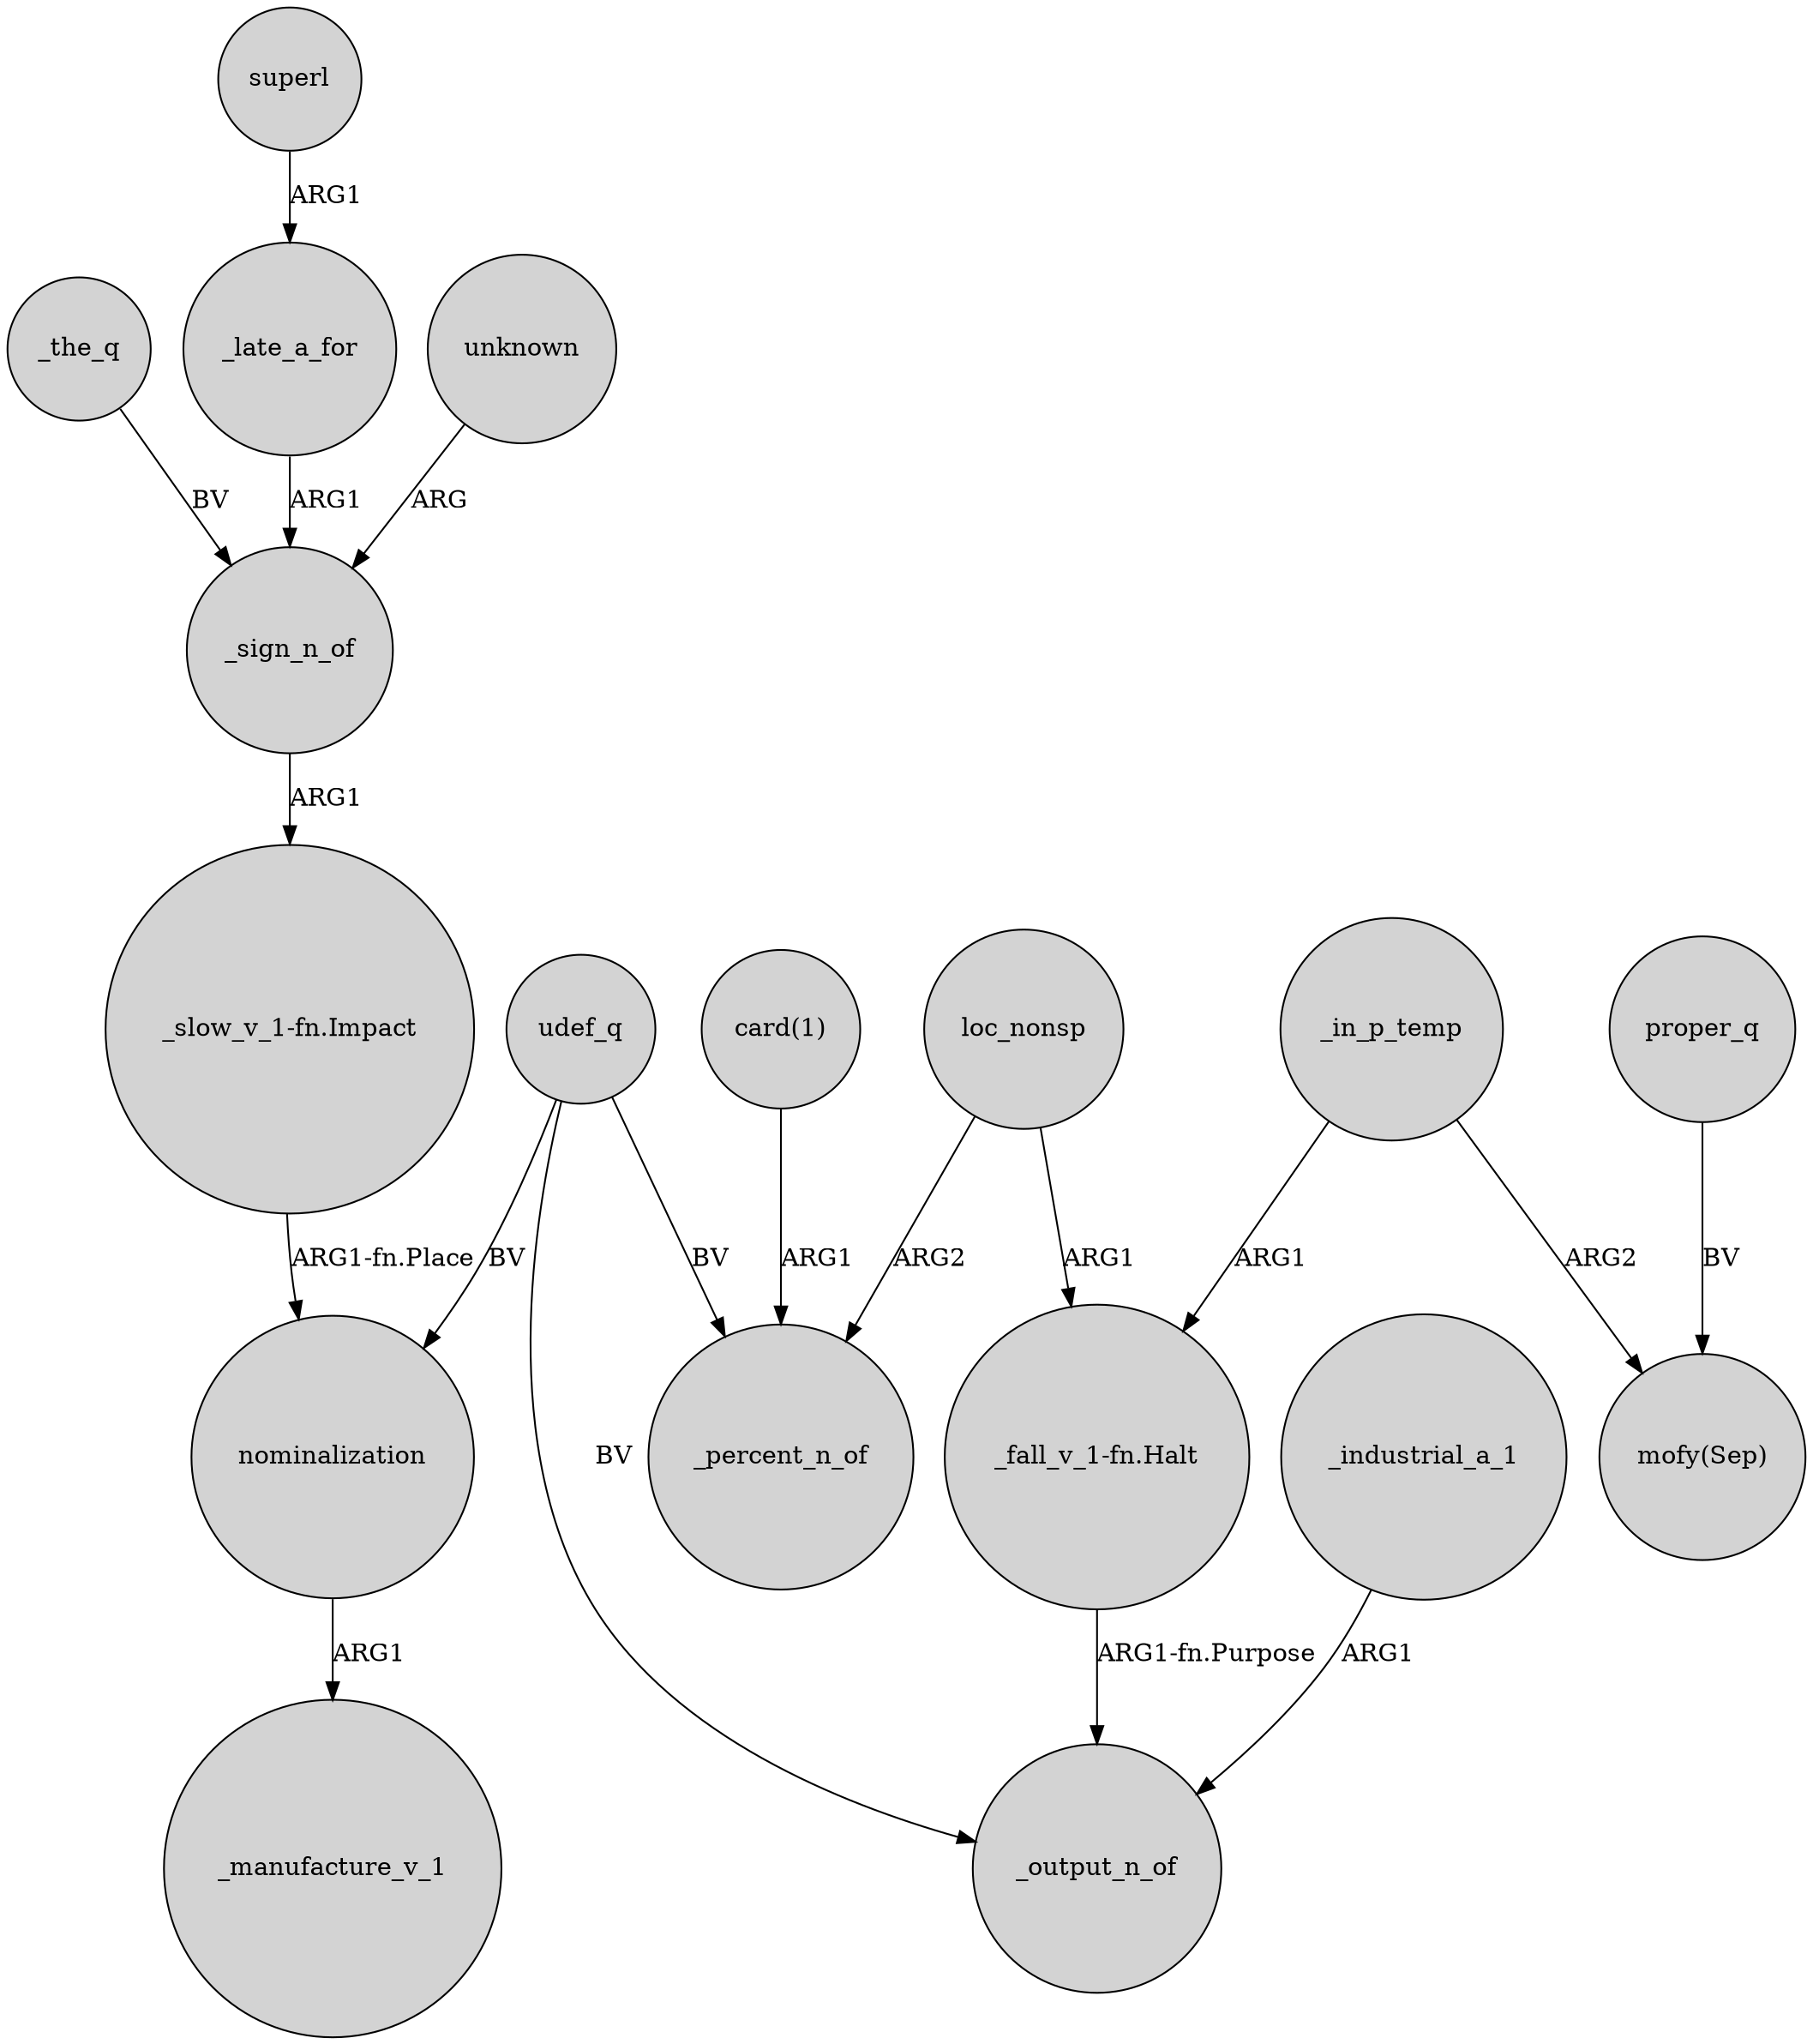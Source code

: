 digraph {
	node [shape=circle style=filled]
	_the_q -> _sign_n_of [label=BV]
	proper_q -> "mofy(Sep)" [label=BV]
	"card(1)" -> _percent_n_of [label=ARG1]
	udef_q -> _percent_n_of [label=BV]
	_late_a_for -> _sign_n_of [label=ARG1]
	_industrial_a_1 -> _output_n_of [label=ARG1]
	loc_nonsp -> _percent_n_of [label=ARG2]
	unknown -> _sign_n_of [label=ARG]
	_sign_n_of -> "_slow_v_1-fn.Impact" [label=ARG1]
	nominalization -> _manufacture_v_1 [label=ARG1]
	udef_q -> nominalization [label=BV]
	udef_q -> _output_n_of [label=BV]
	_in_p_temp -> "_fall_v_1-fn.Halt" [label=ARG1]
	"_fall_v_1-fn.Halt" -> _output_n_of [label="ARG1-fn.Purpose"]
	loc_nonsp -> "_fall_v_1-fn.Halt" [label=ARG1]
	"_slow_v_1-fn.Impact" -> nominalization [label="ARG1-fn.Place"]
	_in_p_temp -> "mofy(Sep)" [label=ARG2]
	superl -> _late_a_for [label=ARG1]
}
